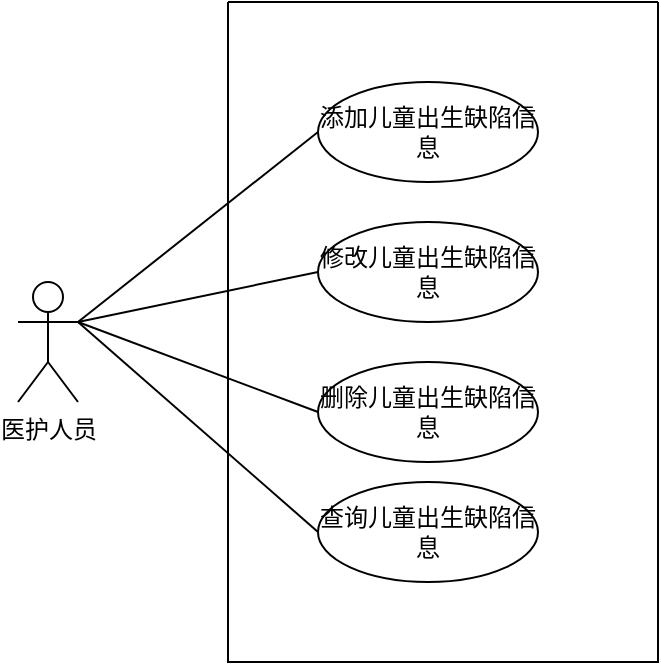 <mxfile version="21.2.1" type="github">
  <diagram name="第 1 页" id="pEyn_DCd9UeDtuEdbUbx">
    <mxGraphModel dx="993" dy="573" grid="0" gridSize="10" guides="1" tooltips="1" connect="1" arrows="1" fold="1" page="1" pageScale="1" pageWidth="827" pageHeight="1169" math="0" shadow="0">
      <root>
        <mxCell id="0" />
        <mxCell id="1" parent="0" />
        <mxCell id="IbNm6OAH6AoWmg79m7NX-1" value="医护人员" style="shape=umlActor;verticalLabelPosition=bottom;verticalAlign=top;html=1;outlineConnect=0;" parent="1" vertex="1">
          <mxGeometry x="110" y="270" width="30" height="60" as="geometry" />
        </mxCell>
        <mxCell id="IbNm6OAH6AoWmg79m7NX-2" value="&lt;p class=&quot;MsoNormal&quot;&gt;添加儿童出生缺陷信息&lt;/p&gt;" style="ellipse;whiteSpace=wrap;html=1;" parent="1" vertex="1">
          <mxGeometry x="260" y="170" width="110" height="50" as="geometry" />
        </mxCell>
        <mxCell id="IbNm6OAH6AoWmg79m7NX-3" value="&lt;p class=&quot;MsoNormal&quot;&gt;修改儿童出生缺陷信息&lt;/p&gt;" style="ellipse;whiteSpace=wrap;html=1;" parent="1" vertex="1">
          <mxGeometry x="260" y="240" width="110" height="50" as="geometry" />
        </mxCell>
        <mxCell id="IbNm6OAH6AoWmg79m7NX-4" value="&lt;p class=&quot;MsoNormal&quot;&gt;删除儿童出生缺陷信息&lt;/p&gt;" style="ellipse;whiteSpace=wrap;html=1;" parent="1" vertex="1">
          <mxGeometry x="260" y="310" width="110" height="50" as="geometry" />
        </mxCell>
        <mxCell id="IbNm6OAH6AoWmg79m7NX-5" value="&lt;p class=&quot;MsoNormal&quot;&gt;查询儿童出生缺陷信息&lt;/p&gt;" style="ellipse;whiteSpace=wrap;html=1;" parent="1" vertex="1">
          <mxGeometry x="260" y="370" width="110" height="50" as="geometry" />
        </mxCell>
        <mxCell id="IbNm6OAH6AoWmg79m7NX-7" value="" style="endArrow=none;html=1;rounded=0;entryX=0;entryY=0.5;entryDx=0;entryDy=0;exitX=1;exitY=0.333;exitDx=0;exitDy=0;exitPerimeter=0;" parent="1" source="IbNm6OAH6AoWmg79m7NX-1" target="IbNm6OAH6AoWmg79m7NX-2" edge="1">
          <mxGeometry width="50" height="50" relative="1" as="geometry">
            <mxPoint x="190" y="280" as="sourcePoint" />
            <mxPoint x="240" y="230" as="targetPoint" />
          </mxGeometry>
        </mxCell>
        <mxCell id="IbNm6OAH6AoWmg79m7NX-8" value="" style="endArrow=none;html=1;rounded=0;entryX=0;entryY=0.5;entryDx=0;entryDy=0;exitX=1;exitY=0.333;exitDx=0;exitDy=0;exitPerimeter=0;" parent="1" source="IbNm6OAH6AoWmg79m7NX-1" target="IbNm6OAH6AoWmg79m7NX-3" edge="1">
          <mxGeometry width="50" height="50" relative="1" as="geometry">
            <mxPoint x="160" y="330" as="sourcePoint" />
            <mxPoint x="210" y="280" as="targetPoint" />
          </mxGeometry>
        </mxCell>
        <mxCell id="IbNm6OAH6AoWmg79m7NX-9" value="" style="endArrow=none;html=1;rounded=0;entryX=0;entryY=0.5;entryDx=0;entryDy=0;" parent="1" target="IbNm6OAH6AoWmg79m7NX-4" edge="1">
          <mxGeometry width="50" height="50" relative="1" as="geometry">
            <mxPoint x="140" y="290" as="sourcePoint" />
            <mxPoint x="210" y="330" as="targetPoint" />
          </mxGeometry>
        </mxCell>
        <mxCell id="IbNm6OAH6AoWmg79m7NX-10" value="" style="endArrow=none;html=1;rounded=0;entryX=0;entryY=0.5;entryDx=0;entryDy=0;" parent="1" target="IbNm6OAH6AoWmg79m7NX-5" edge="1">
          <mxGeometry width="50" height="50" relative="1" as="geometry">
            <mxPoint x="140" y="290" as="sourcePoint" />
            <mxPoint x="180" y="380" as="targetPoint" />
          </mxGeometry>
        </mxCell>
        <mxCell id="IbNm6OAH6AoWmg79m7NX-14" value="" style="swimlane;startSize=0;" parent="1" vertex="1">
          <mxGeometry x="215" y="130" width="215" height="330" as="geometry" />
        </mxCell>
      </root>
    </mxGraphModel>
  </diagram>
</mxfile>
